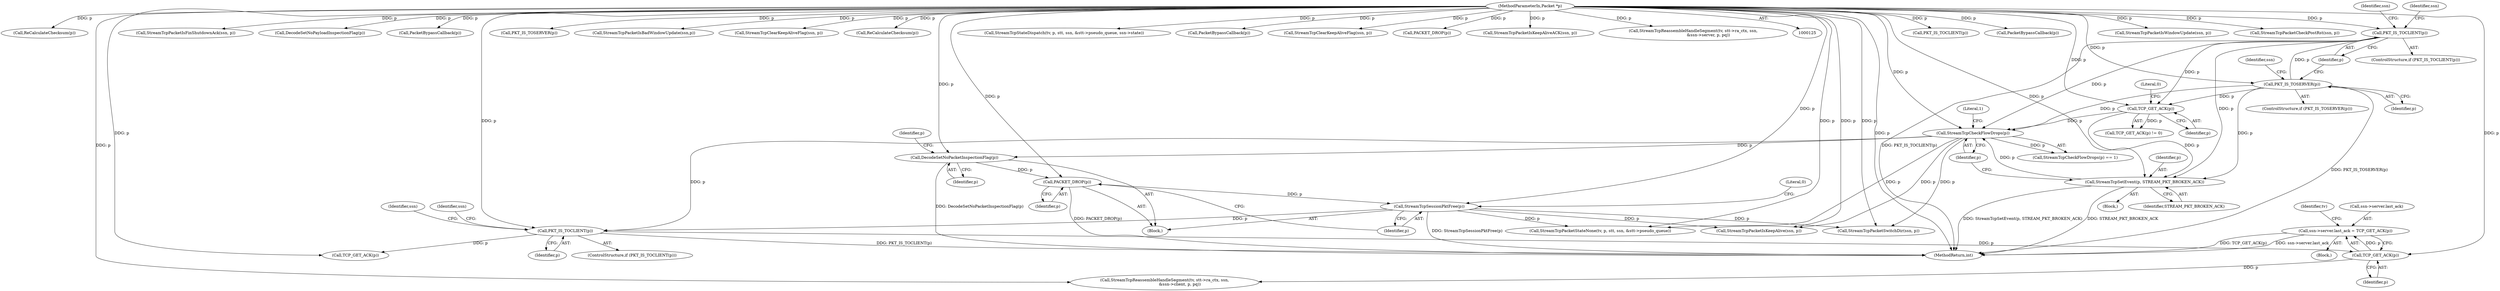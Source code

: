 digraph "0_suricata_843d0b7a10bb45627f94764a6c5d468a24143345@pointer" {
"1000429" [label="(Call,ssn->server.last_ack = TCP_GET_ACK(p))"];
"1000435" [label="(Call,TCP_GET_ACK(p))"];
"1000404" [label="(Call,PKT_IS_TOCLIENT(p))"];
"1000335" [label="(Call,StreamTcpCheckFlowDrops(p))"];
"1000330" [label="(Call,StreamTcpSetEvent(p, STREAM_PKT_BROKEN_ACK))"];
"1000222" [label="(Call,PKT_IS_TOCLIENT(p))"];
"1000207" [label="(Call,PKT_IS_TOSERVER(p))"];
"1000127" [label="(MethodParameterIn,Packet *p)"];
"1000326" [label="(Call,TCP_GET_ACK(p))"];
"1000353" [label="(Call,StreamTcpSessionPktFree(p))"];
"1000351" [label="(Call,PACKET_DROP(p))"];
"1000345" [label="(Call,DecodeSetNoPacketInspectionFlag(p))"];
"1000336" [label="(Identifier,p)"];
"1000227" [label="(Identifier,ssn)"];
"1000438" [label="(Identifier,tv)"];
"1000351" [label="(Call,PACKET_DROP(p))"];
"1000429" [label="(Call,ssn->server.last_ack = TCP_GET_ACK(p))"];
"1000208" [label="(Identifier,p)"];
"1000664" [label="(Call,PKT_IS_TOCLIENT(p))"];
"1000689" [label="(Call,PacketBypassCallback(p))"];
"1000764" [label="(MethodReturn,int)"];
"1000489" [label="(Call,StreamTcpPacketIsWindowUpdate(ssn, p))"];
"1000330" [label="(Call,StreamTcpSetEvent(p, STREAM_PKT_BROKEN_ACK))"];
"1000325" [label="(Call,TCP_GET_ACK(p) != 0)"];
"1000515" [label="(Call,StreamTcpPacketCheckPostRst(ssn, p))"];
"1000605" [label="(Call,ReCalculateChecksum(p))"];
"1000345" [label="(Call,DecodeSetNoPacketInspectionFlag(p))"];
"1000328" [label="(Literal,0)"];
"1000327" [label="(Identifier,p)"];
"1000432" [label="(Identifier,ssn)"];
"1000413" [label="(Call,TCP_GET_ACK(p))"];
"1000461" [label="(Call,StreamTcpPacketIsKeepAlive(ssn, p))"];
"1000483" [label="(Call,StreamTcpPacketIsFinShutdownAck(ssn, p))"];
"1000346" [label="(Identifier,p)"];
"1000206" [label="(ControlStructure,if (PKT_IS_TOSERVER(p)))"];
"1000757" [label="(Call,DecodeSetNoPayloadInspectionFlag(p))"];
"1000354" [label="(Identifier,p)"];
"1000353" [label="(Call,StreamTcpSessionPktFree(p))"];
"1000239" [label="(Identifier,ssn)"];
"1000627" [label="(Call,PacketBypassCallback(p))"];
"1000437" [label="(Call,StreamTcpReassembleHandleSegment(tv, stt->ra_ctx, ssn,\n                        &ssn->client, p, pq))"];
"1000654" [label="(Call,PKT_IS_TOSERVER(p))"];
"1000405" [label="(Identifier,p)"];
"1000435" [label="(Call,TCP_GET_ACK(p))"];
"1000334" [label="(Call,StreamTcpCheckFlowDrops(p) == 1)"];
"1000404" [label="(Call,PKT_IS_TOCLIENT(p))"];
"1000410" [label="(Identifier,ssn)"];
"1000337" [label="(Literal,1)"];
"1000335" [label="(Call,StreamTcpCheckFlowDrops(p))"];
"1000494" [label="(Call,StreamTcpPacketIsBadWindowUpdate(ssn,p))"];
"1000478" [label="(Call,StreamTcpClearKeepAliveFlag(ssn, p))"];
"1000326" [label="(Call,TCP_GET_ACK(p))"];
"1000436" [label="(Identifier,p)"];
"1000329" [label="(Block,)"];
"1000428" [label="(Block,)"];
"1000752" [label="(Call,ReCalculateChecksum(p))"];
"1000127" [label="(MethodParameterIn,Packet *p)"];
"1000222" [label="(Call,PKT_IS_TOCLIENT(p))"];
"1000207" [label="(Call,PKT_IS_TOSERVER(p))"];
"1000221" [label="(ControlStructure,if (PKT_IS_TOCLIENT(p)))"];
"1000212" [label="(Identifier,ssn)"];
"1000356" [label="(Literal,0)"];
"1000370" [label="(Call,StreamTcpPacketStateNone(tv, p, stt, ssn, &stt->pseudo_queue))"];
"1000352" [label="(Identifier,p)"];
"1000332" [label="(Identifier,STREAM_PKT_BROKEN_ACK)"];
"1000456" [label="(Call,StreamTcpPacketSwitchDir(ssn, p))"];
"1000500" [label="(Call,StreamTcpStateDispatch(tv, p, stt, ssn, &stt->pseudo_queue, ssn->state))"];
"1000715" [label="(Call,PacketBypassCallback(p))"];
"1000338" [label="(Block,)"];
"1000474" [label="(Call,StreamTcpClearKeepAliveFlag(ssn, p))"];
"1000349" [label="(Identifier,p)"];
"1000759" [label="(Call,PACKET_DROP(p))"];
"1000223" [label="(Identifier,p)"];
"1000469" [label="(Call,StreamTcpPacketIsKeepAliveACK(ssn, p))"];
"1000430" [label="(Call,ssn->server.last_ack)"];
"1000415" [label="(Call,StreamTcpReassembleHandleSegment(tv, stt->ra_ctx, ssn,\n                        &ssn->server, p, pq))"];
"1000331" [label="(Identifier,p)"];
"1000403" [label="(ControlStructure,if (PKT_IS_TOCLIENT(p)))"];
"1000429" -> "1000428"  [label="AST: "];
"1000429" -> "1000435"  [label="CFG: "];
"1000430" -> "1000429"  [label="AST: "];
"1000435" -> "1000429"  [label="AST: "];
"1000438" -> "1000429"  [label="CFG: "];
"1000429" -> "1000764"  [label="DDG: TCP_GET_ACK(p)"];
"1000429" -> "1000764"  [label="DDG: ssn->server.last_ack"];
"1000435" -> "1000429"  [label="DDG: p"];
"1000435" -> "1000436"  [label="CFG: "];
"1000436" -> "1000435"  [label="AST: "];
"1000404" -> "1000435"  [label="DDG: p"];
"1000127" -> "1000435"  [label="DDG: p"];
"1000435" -> "1000437"  [label="DDG: p"];
"1000404" -> "1000403"  [label="AST: "];
"1000404" -> "1000405"  [label="CFG: "];
"1000405" -> "1000404"  [label="AST: "];
"1000410" -> "1000404"  [label="CFG: "];
"1000432" -> "1000404"  [label="CFG: "];
"1000404" -> "1000764"  [label="DDG: PKT_IS_TOCLIENT(p)"];
"1000335" -> "1000404"  [label="DDG: p"];
"1000353" -> "1000404"  [label="DDG: p"];
"1000127" -> "1000404"  [label="DDG: p"];
"1000404" -> "1000413"  [label="DDG: p"];
"1000335" -> "1000334"  [label="AST: "];
"1000335" -> "1000336"  [label="CFG: "];
"1000336" -> "1000335"  [label="AST: "];
"1000337" -> "1000335"  [label="CFG: "];
"1000335" -> "1000334"  [label="DDG: p"];
"1000330" -> "1000335"  [label="DDG: p"];
"1000222" -> "1000335"  [label="DDG: p"];
"1000207" -> "1000335"  [label="DDG: p"];
"1000326" -> "1000335"  [label="DDG: p"];
"1000127" -> "1000335"  [label="DDG: p"];
"1000335" -> "1000345"  [label="DDG: p"];
"1000335" -> "1000370"  [label="DDG: p"];
"1000335" -> "1000456"  [label="DDG: p"];
"1000335" -> "1000461"  [label="DDG: p"];
"1000330" -> "1000329"  [label="AST: "];
"1000330" -> "1000332"  [label="CFG: "];
"1000331" -> "1000330"  [label="AST: "];
"1000332" -> "1000330"  [label="AST: "];
"1000336" -> "1000330"  [label="CFG: "];
"1000330" -> "1000764"  [label="DDG: STREAM_PKT_BROKEN_ACK"];
"1000330" -> "1000764"  [label="DDG: StreamTcpSetEvent(p, STREAM_PKT_BROKEN_ACK)"];
"1000222" -> "1000330"  [label="DDG: p"];
"1000207" -> "1000330"  [label="DDG: p"];
"1000326" -> "1000330"  [label="DDG: p"];
"1000127" -> "1000330"  [label="DDG: p"];
"1000222" -> "1000221"  [label="AST: "];
"1000222" -> "1000223"  [label="CFG: "];
"1000223" -> "1000222"  [label="AST: "];
"1000227" -> "1000222"  [label="CFG: "];
"1000239" -> "1000222"  [label="CFG: "];
"1000222" -> "1000764"  [label="DDG: PKT_IS_TOCLIENT(p)"];
"1000207" -> "1000222"  [label="DDG: p"];
"1000127" -> "1000222"  [label="DDG: p"];
"1000222" -> "1000326"  [label="DDG: p"];
"1000207" -> "1000206"  [label="AST: "];
"1000207" -> "1000208"  [label="CFG: "];
"1000208" -> "1000207"  [label="AST: "];
"1000212" -> "1000207"  [label="CFG: "];
"1000223" -> "1000207"  [label="CFG: "];
"1000207" -> "1000764"  [label="DDG: PKT_IS_TOSERVER(p)"];
"1000127" -> "1000207"  [label="DDG: p"];
"1000207" -> "1000326"  [label="DDG: p"];
"1000127" -> "1000125"  [label="AST: "];
"1000127" -> "1000764"  [label="DDG: p"];
"1000127" -> "1000326"  [label="DDG: p"];
"1000127" -> "1000345"  [label="DDG: p"];
"1000127" -> "1000351"  [label="DDG: p"];
"1000127" -> "1000353"  [label="DDG: p"];
"1000127" -> "1000370"  [label="DDG: p"];
"1000127" -> "1000413"  [label="DDG: p"];
"1000127" -> "1000415"  [label="DDG: p"];
"1000127" -> "1000437"  [label="DDG: p"];
"1000127" -> "1000456"  [label="DDG: p"];
"1000127" -> "1000461"  [label="DDG: p"];
"1000127" -> "1000469"  [label="DDG: p"];
"1000127" -> "1000474"  [label="DDG: p"];
"1000127" -> "1000478"  [label="DDG: p"];
"1000127" -> "1000483"  [label="DDG: p"];
"1000127" -> "1000489"  [label="DDG: p"];
"1000127" -> "1000494"  [label="DDG: p"];
"1000127" -> "1000500"  [label="DDG: p"];
"1000127" -> "1000515"  [label="DDG: p"];
"1000127" -> "1000605"  [label="DDG: p"];
"1000127" -> "1000627"  [label="DDG: p"];
"1000127" -> "1000654"  [label="DDG: p"];
"1000127" -> "1000664"  [label="DDG: p"];
"1000127" -> "1000689"  [label="DDG: p"];
"1000127" -> "1000715"  [label="DDG: p"];
"1000127" -> "1000752"  [label="DDG: p"];
"1000127" -> "1000757"  [label="DDG: p"];
"1000127" -> "1000759"  [label="DDG: p"];
"1000326" -> "1000325"  [label="AST: "];
"1000326" -> "1000327"  [label="CFG: "];
"1000327" -> "1000326"  [label="AST: "];
"1000328" -> "1000326"  [label="CFG: "];
"1000326" -> "1000325"  [label="DDG: p"];
"1000353" -> "1000338"  [label="AST: "];
"1000353" -> "1000354"  [label="CFG: "];
"1000354" -> "1000353"  [label="AST: "];
"1000356" -> "1000353"  [label="CFG: "];
"1000353" -> "1000764"  [label="DDG: StreamTcpSessionPktFree(p)"];
"1000351" -> "1000353"  [label="DDG: p"];
"1000353" -> "1000370"  [label="DDG: p"];
"1000353" -> "1000456"  [label="DDG: p"];
"1000353" -> "1000461"  [label="DDG: p"];
"1000351" -> "1000338"  [label="AST: "];
"1000351" -> "1000352"  [label="CFG: "];
"1000352" -> "1000351"  [label="AST: "];
"1000354" -> "1000351"  [label="CFG: "];
"1000351" -> "1000764"  [label="DDG: PACKET_DROP(p)"];
"1000345" -> "1000351"  [label="DDG: p"];
"1000345" -> "1000338"  [label="AST: "];
"1000345" -> "1000346"  [label="CFG: "];
"1000346" -> "1000345"  [label="AST: "];
"1000349" -> "1000345"  [label="CFG: "];
"1000345" -> "1000764"  [label="DDG: DecodeSetNoPacketInspectionFlag(p)"];
}
